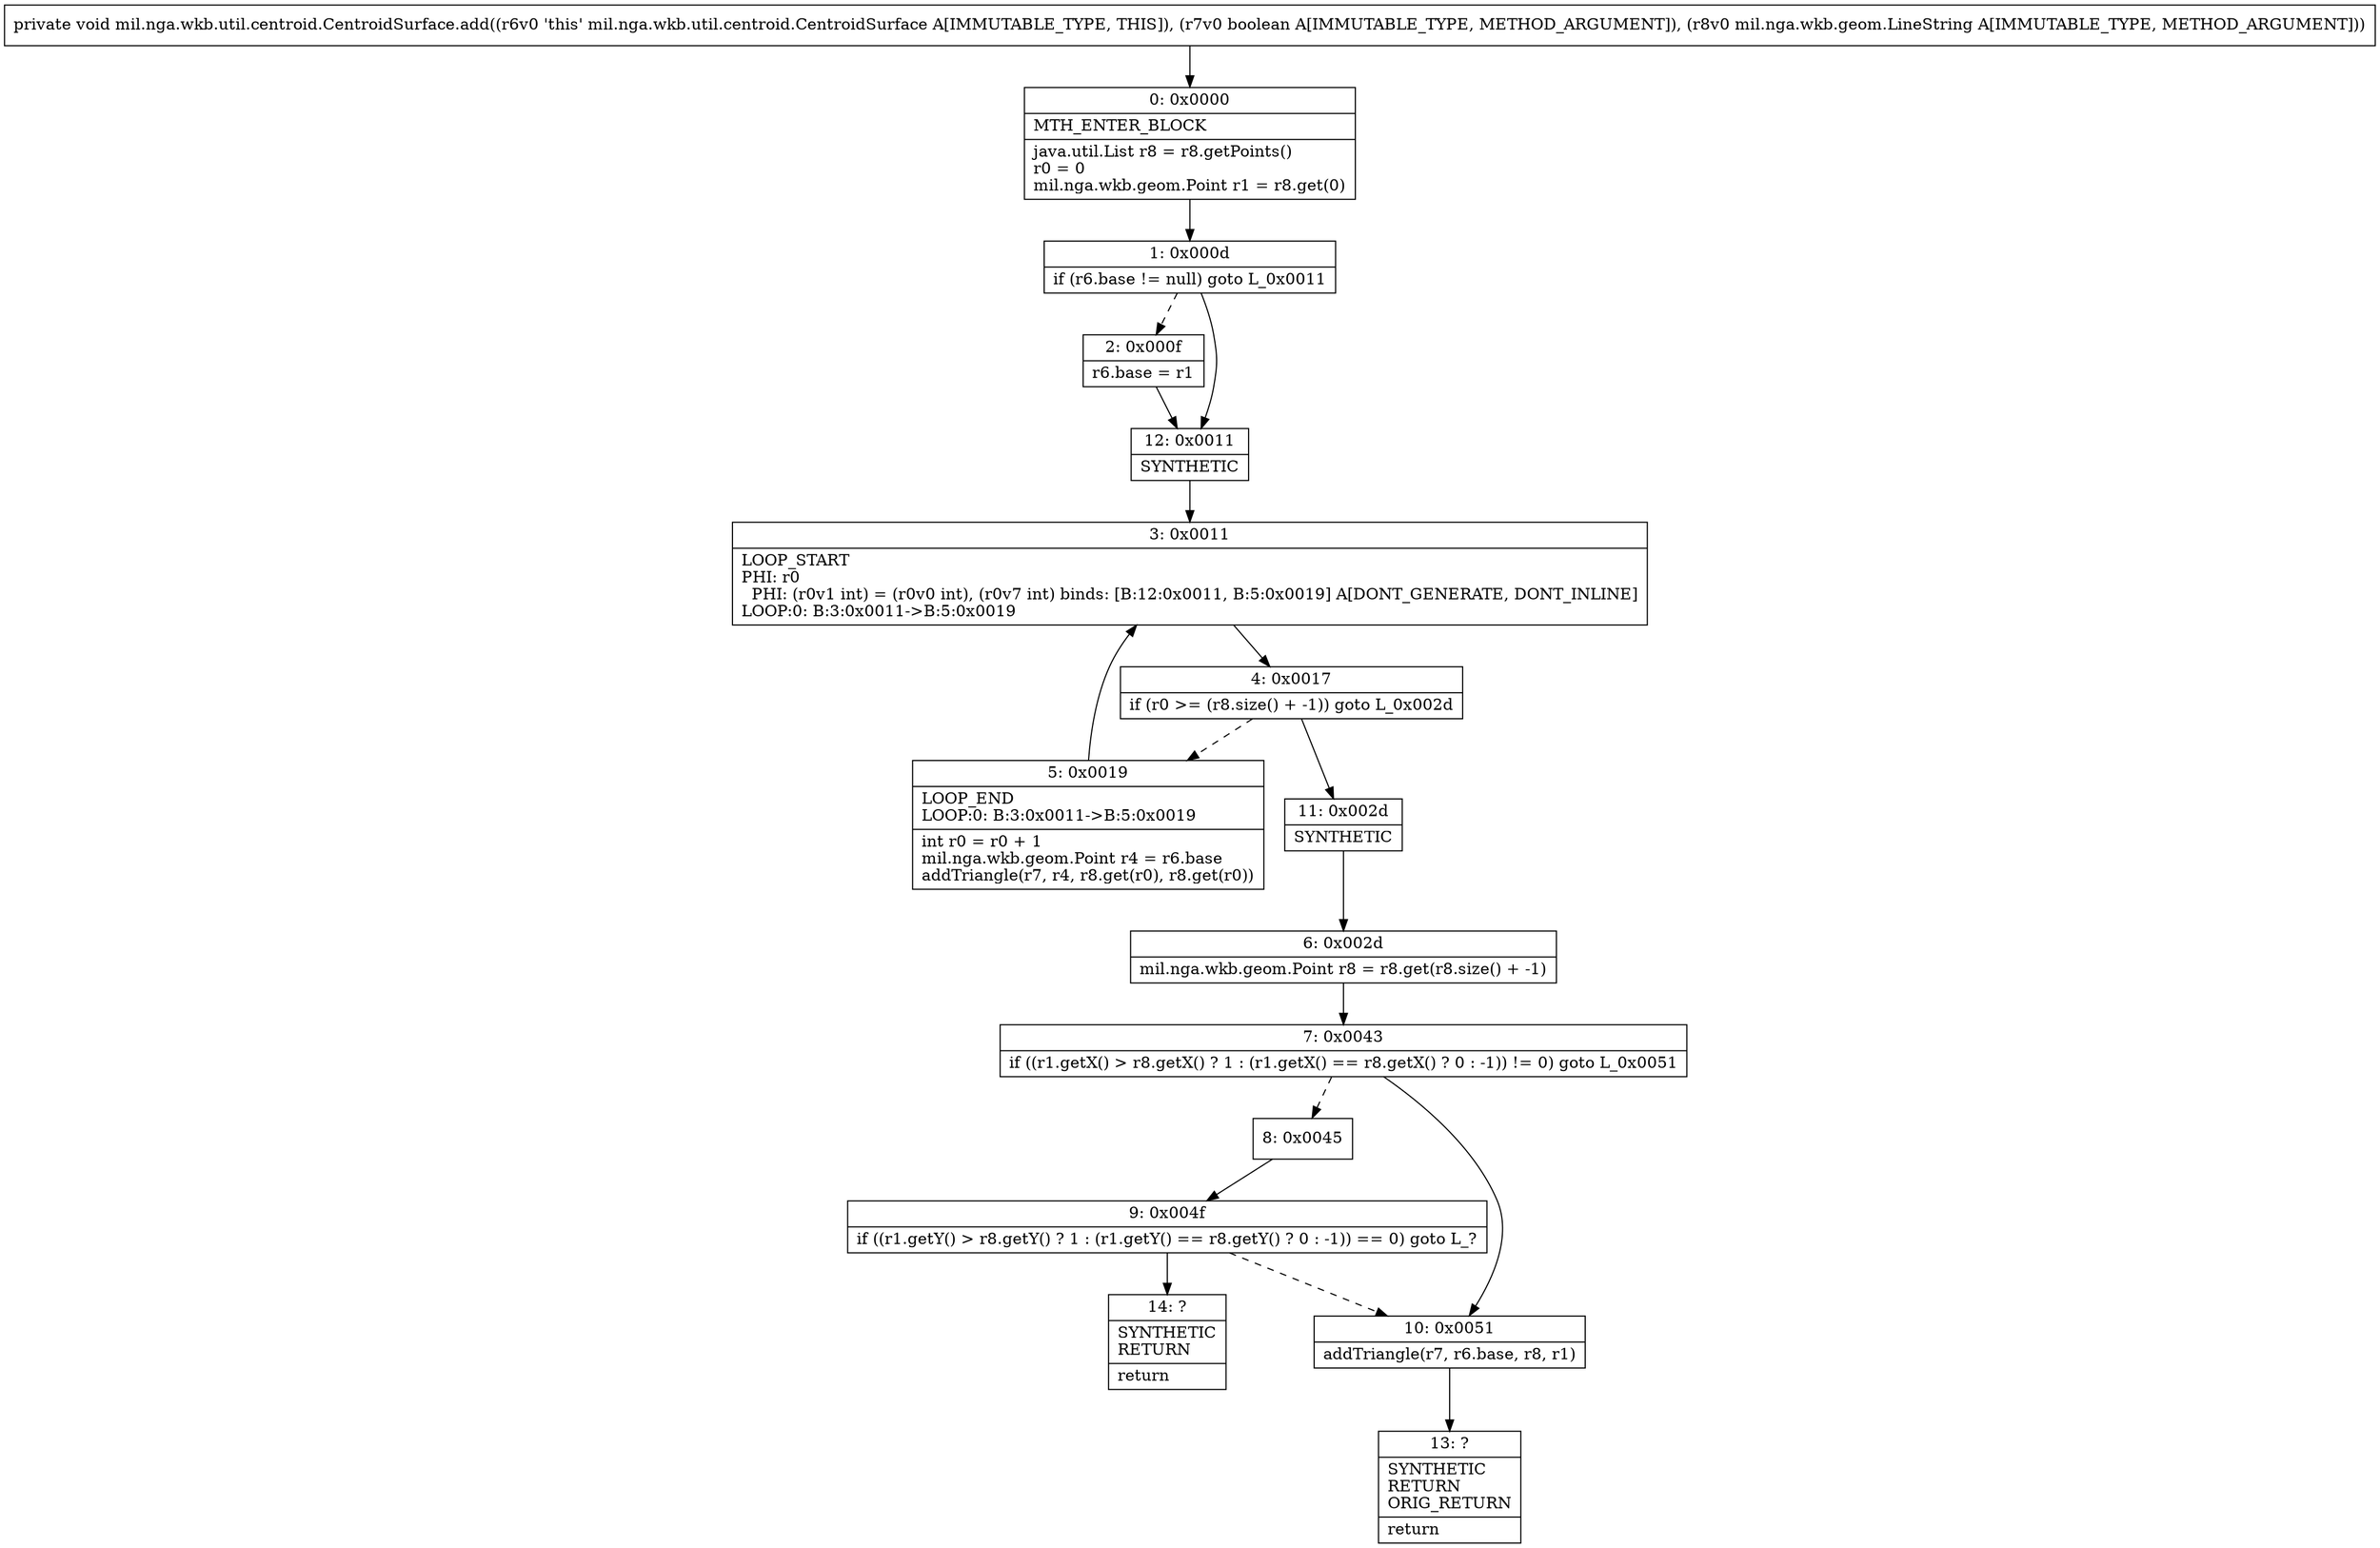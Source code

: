 digraph "CFG formil.nga.wkb.util.centroid.CentroidSurface.add(ZLmil\/nga\/wkb\/geom\/LineString;)V" {
Node_0 [shape=record,label="{0\:\ 0x0000|MTH_ENTER_BLOCK\l|java.util.List r8 = r8.getPoints()\lr0 = 0\lmil.nga.wkb.geom.Point r1 = r8.get(0)\l}"];
Node_1 [shape=record,label="{1\:\ 0x000d|if (r6.base != null) goto L_0x0011\l}"];
Node_2 [shape=record,label="{2\:\ 0x000f|r6.base = r1\l}"];
Node_3 [shape=record,label="{3\:\ 0x0011|LOOP_START\lPHI: r0 \l  PHI: (r0v1 int) = (r0v0 int), (r0v7 int) binds: [B:12:0x0011, B:5:0x0019] A[DONT_GENERATE, DONT_INLINE]\lLOOP:0: B:3:0x0011\-\>B:5:0x0019\l}"];
Node_4 [shape=record,label="{4\:\ 0x0017|if (r0 \>= (r8.size() + \-1)) goto L_0x002d\l}"];
Node_5 [shape=record,label="{5\:\ 0x0019|LOOP_END\lLOOP:0: B:3:0x0011\-\>B:5:0x0019\l|int r0 = r0 + 1\lmil.nga.wkb.geom.Point r4 = r6.base\laddTriangle(r7, r4, r8.get(r0), r8.get(r0))\l}"];
Node_6 [shape=record,label="{6\:\ 0x002d|mil.nga.wkb.geom.Point r8 = r8.get(r8.size() + \-1)\l}"];
Node_7 [shape=record,label="{7\:\ 0x0043|if ((r1.getX() \> r8.getX() ? 1 : (r1.getX() == r8.getX() ? 0 : \-1)) != 0) goto L_0x0051\l}"];
Node_8 [shape=record,label="{8\:\ 0x0045}"];
Node_9 [shape=record,label="{9\:\ 0x004f|if ((r1.getY() \> r8.getY() ? 1 : (r1.getY() == r8.getY() ? 0 : \-1)) == 0) goto L_?\l}"];
Node_10 [shape=record,label="{10\:\ 0x0051|addTriangle(r7, r6.base, r8, r1)\l}"];
Node_11 [shape=record,label="{11\:\ 0x002d|SYNTHETIC\l}"];
Node_12 [shape=record,label="{12\:\ 0x0011|SYNTHETIC\l}"];
Node_13 [shape=record,label="{13\:\ ?|SYNTHETIC\lRETURN\lORIG_RETURN\l|return\l}"];
Node_14 [shape=record,label="{14\:\ ?|SYNTHETIC\lRETURN\l|return\l}"];
MethodNode[shape=record,label="{private void mil.nga.wkb.util.centroid.CentroidSurface.add((r6v0 'this' mil.nga.wkb.util.centroid.CentroidSurface A[IMMUTABLE_TYPE, THIS]), (r7v0 boolean A[IMMUTABLE_TYPE, METHOD_ARGUMENT]), (r8v0 mil.nga.wkb.geom.LineString A[IMMUTABLE_TYPE, METHOD_ARGUMENT])) }"];
MethodNode -> Node_0;
Node_0 -> Node_1;
Node_1 -> Node_2[style=dashed];
Node_1 -> Node_12;
Node_2 -> Node_12;
Node_3 -> Node_4;
Node_4 -> Node_5[style=dashed];
Node_4 -> Node_11;
Node_5 -> Node_3;
Node_6 -> Node_7;
Node_7 -> Node_8[style=dashed];
Node_7 -> Node_10;
Node_8 -> Node_9;
Node_9 -> Node_10[style=dashed];
Node_9 -> Node_14;
Node_10 -> Node_13;
Node_11 -> Node_6;
Node_12 -> Node_3;
}

